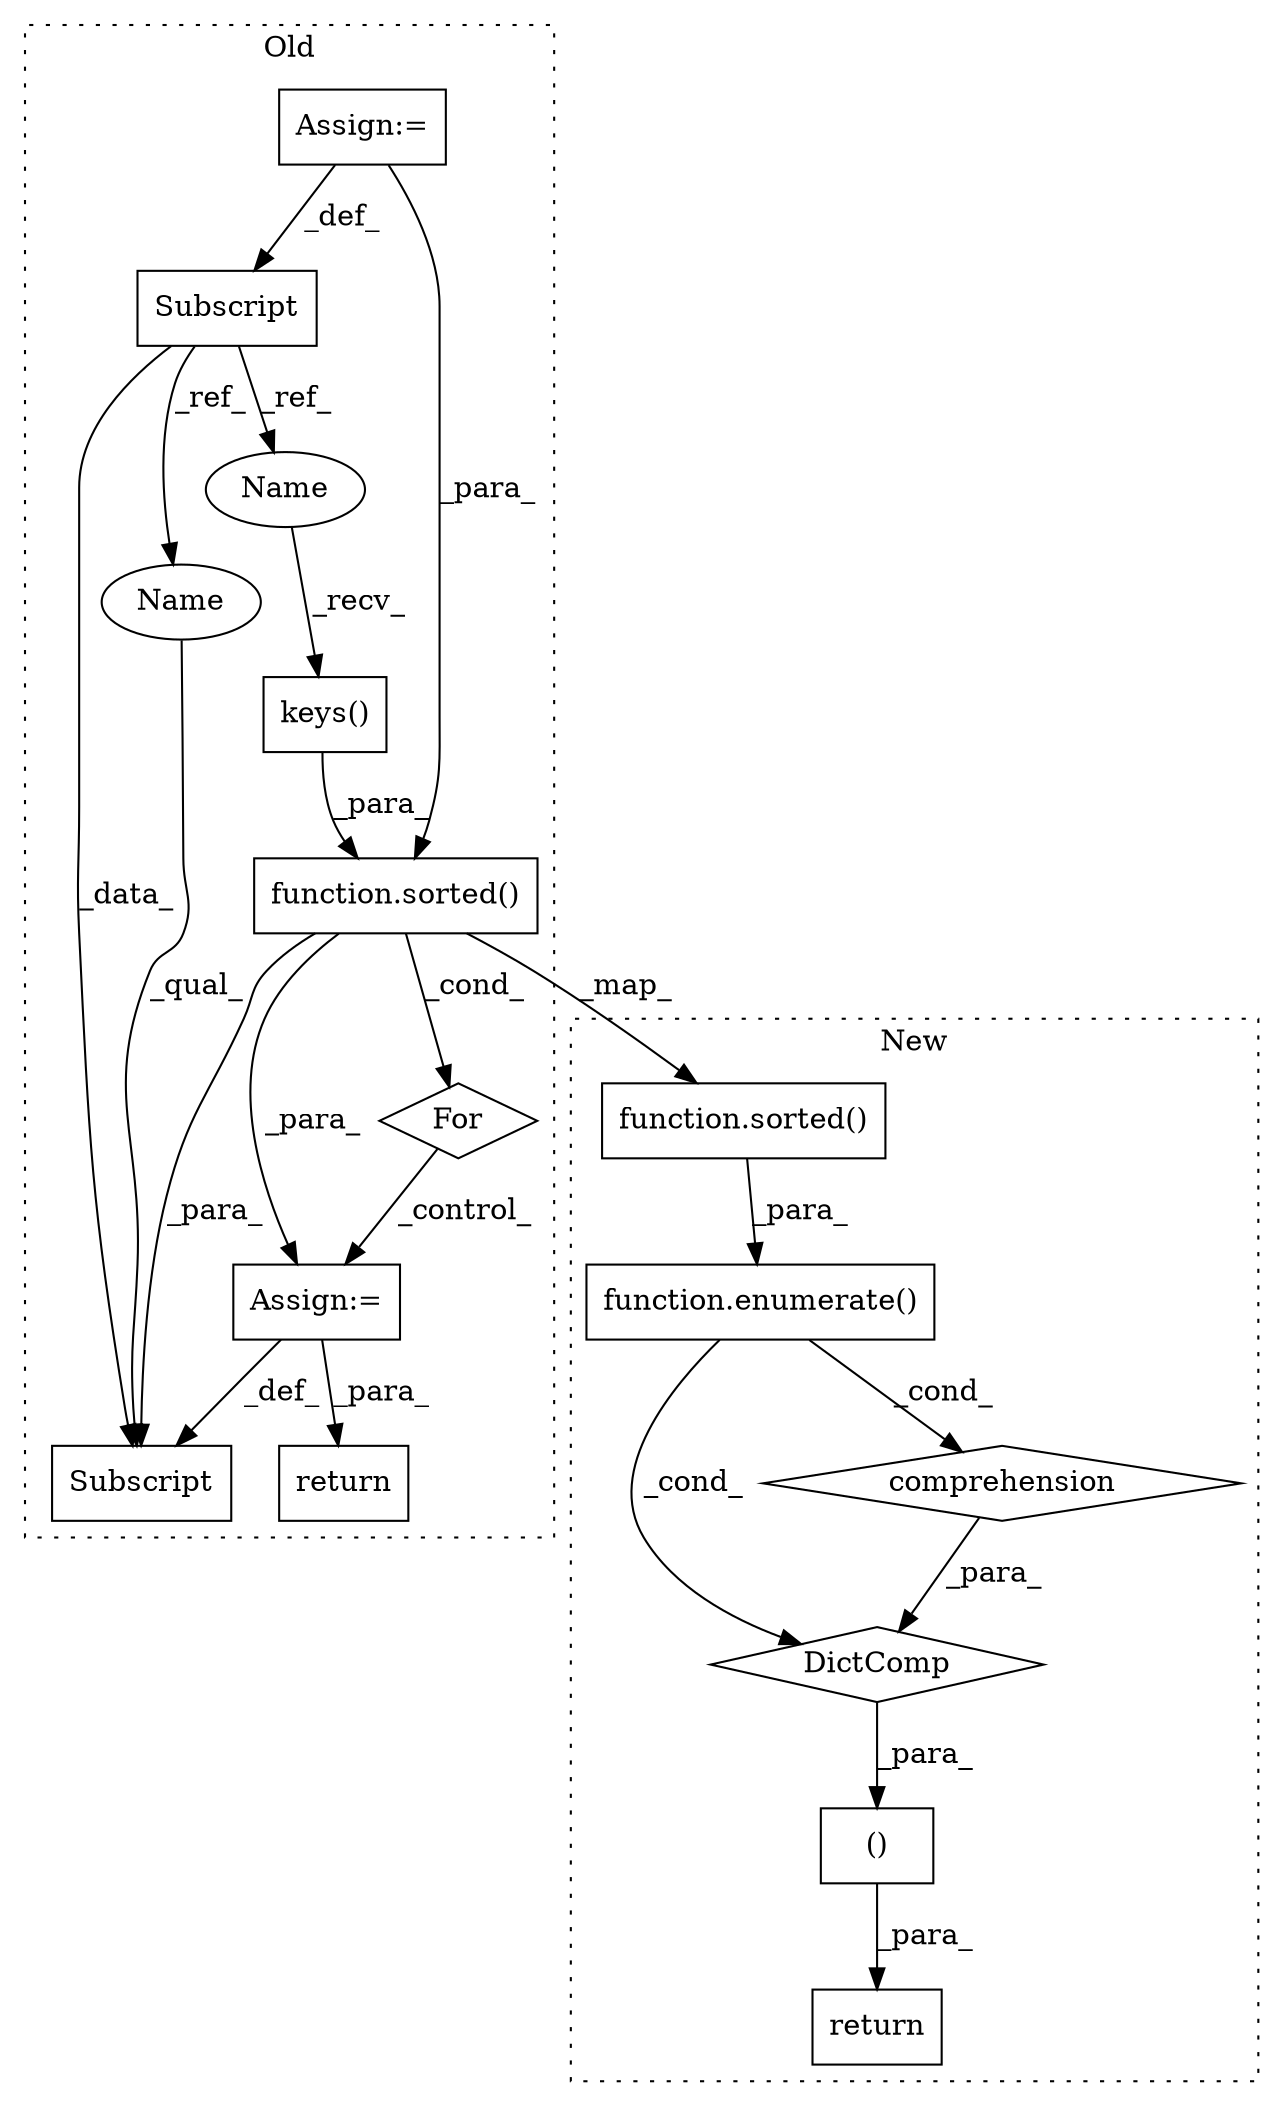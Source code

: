digraph G {
subgraph cluster0 {
1 [label="keys()" a="75" s="1292" l="19" shape="box"];
5 [label="Assign:=" a="68" s="1037" l="3" shape="box"];
7 [label="function.sorted()" a="75" s="1285,1311" l="7,18" shape="box"];
9 [label="Subscript" a="63" s="1018,0" l="19,0" shape="box"];
10 [label="For" a="107" s="1338,1370" l="4,14" shape="diamond"];
11 [label="Subscript" a="63" s="1384,0" l="15,0" shape="box"];
12 [label="Assign:=" a="68" s="1399" l="3" shape="box"];
14 [label="return" a="93" s="1615" l="7" shape="box"];
15 [label="Name" a="87" s="1384" l="12" shape="ellipse"];
16 [label="Name" a="87" s="1292" l="12" shape="ellipse"];
label = "Old";
style="dotted";
}
subgraph cluster1 {
2 [label="function.enumerate()" a="75" s="1238,1261" l="10,1" shape="box"];
3 [label="comprehension" a="45" s="1224" l="3" shape="diamond"];
4 [label="DictComp" a="84" s="1216" l="47" shape="diamond"];
6 [label="()" a="54" s="1470" l="14" shape="box"];
8 [label="function.sorted()" a="75" s="1153,1173" l="7,18" shape="box"];
13 [label="return" a="93" s="1445" l="7" shape="box"];
label = "New";
style="dotted";
}
1 -> 7 [label="_para_"];
2 -> 3 [label="_cond_"];
2 -> 4 [label="_cond_"];
3 -> 4 [label="_para_"];
4 -> 6 [label="_para_"];
5 -> 9 [label="_def_"];
5 -> 7 [label="_para_"];
6 -> 13 [label="_para_"];
7 -> 8 [label="_map_"];
7 -> 11 [label="_para_"];
7 -> 12 [label="_para_"];
7 -> 10 [label="_cond_"];
8 -> 2 [label="_para_"];
9 -> 15 [label="_ref_"];
9 -> 16 [label="_ref_"];
9 -> 11 [label="_data_"];
10 -> 12 [label="_control_"];
12 -> 11 [label="_def_"];
12 -> 14 [label="_para_"];
15 -> 11 [label="_qual_"];
16 -> 1 [label="_recv_"];
}